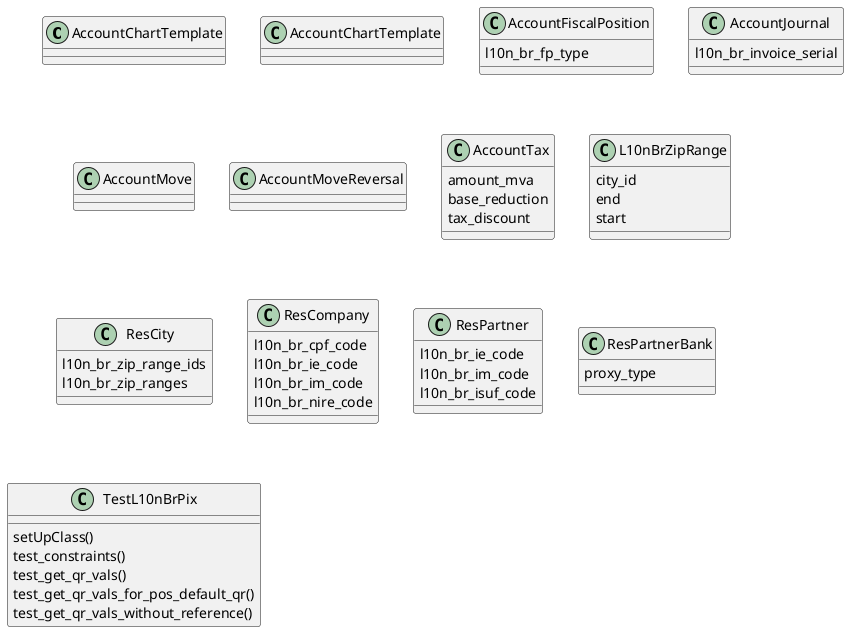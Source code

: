 @startuml classes_l10n_br
set namespaceSeparator none
class "AccountChartTemplate" as odoo_src.odoo.addons.l10n_br.demo.account_demo.AccountChartTemplate {
}
class "AccountChartTemplate" as odoo_src.odoo.addons.l10n_br.models.template_br.AccountChartTemplate {
}
class "AccountFiscalPosition" as odoo_src.odoo.addons.l10n_br.models.account_fiscal_position.AccountFiscalPosition {
  l10n_br_fp_type
}
class "AccountJournal" as odoo_src.odoo.addons.l10n_br.models.account_journal.AccountJournal {
  l10n_br_invoice_serial
}
class "AccountMove" as odoo_src.odoo.addons.l10n_br.models.account_move.AccountMove {
}
class "AccountMoveReversal" as odoo_src.odoo.addons.l10n_br.wizard.account_move_reversal.AccountMoveReversal {
}
class "AccountTax" as odoo_src.odoo.addons.l10n_br.models.account.AccountTax {
  amount_mva
  base_reduction
  tax_discount
}
class "L10nBrZipRange" as odoo_src.odoo.addons.l10n_br.models.l10n_br_zip_range.L10nBrZipRange {
  city_id
  end
  start
}
class "ResCity" as odoo_src.odoo.addons.l10n_br.models.res_city.ResCity {
  l10n_br_zip_range_ids
  l10n_br_zip_ranges
}
class "ResCompany" as odoo_src.odoo.addons.l10n_br.models.res_company.ResCompany {
  l10n_br_cpf_code
  l10n_br_ie_code
  l10n_br_im_code
  l10n_br_nire_code
}
class "ResPartner" as odoo_src.odoo.addons.l10n_br.models.res_partner.ResPartner {
  l10n_br_ie_code
  l10n_br_im_code
  l10n_br_isuf_code
}
class "ResPartnerBank" as odoo_src.odoo.addons.l10n_br.models.res_partner_bank.ResPartnerBank {
  proxy_type
}
class "TestL10nBrPix" as odoo_src.odoo.addons.l10n_br.tests.test_l10n_br_pix.TestL10nBrPix {
  setUpClass()
  test_constraints()
  test_get_qr_vals()
  test_get_qr_vals_for_pos_default_qr()
  test_get_qr_vals_without_reference()
}
@enduml
